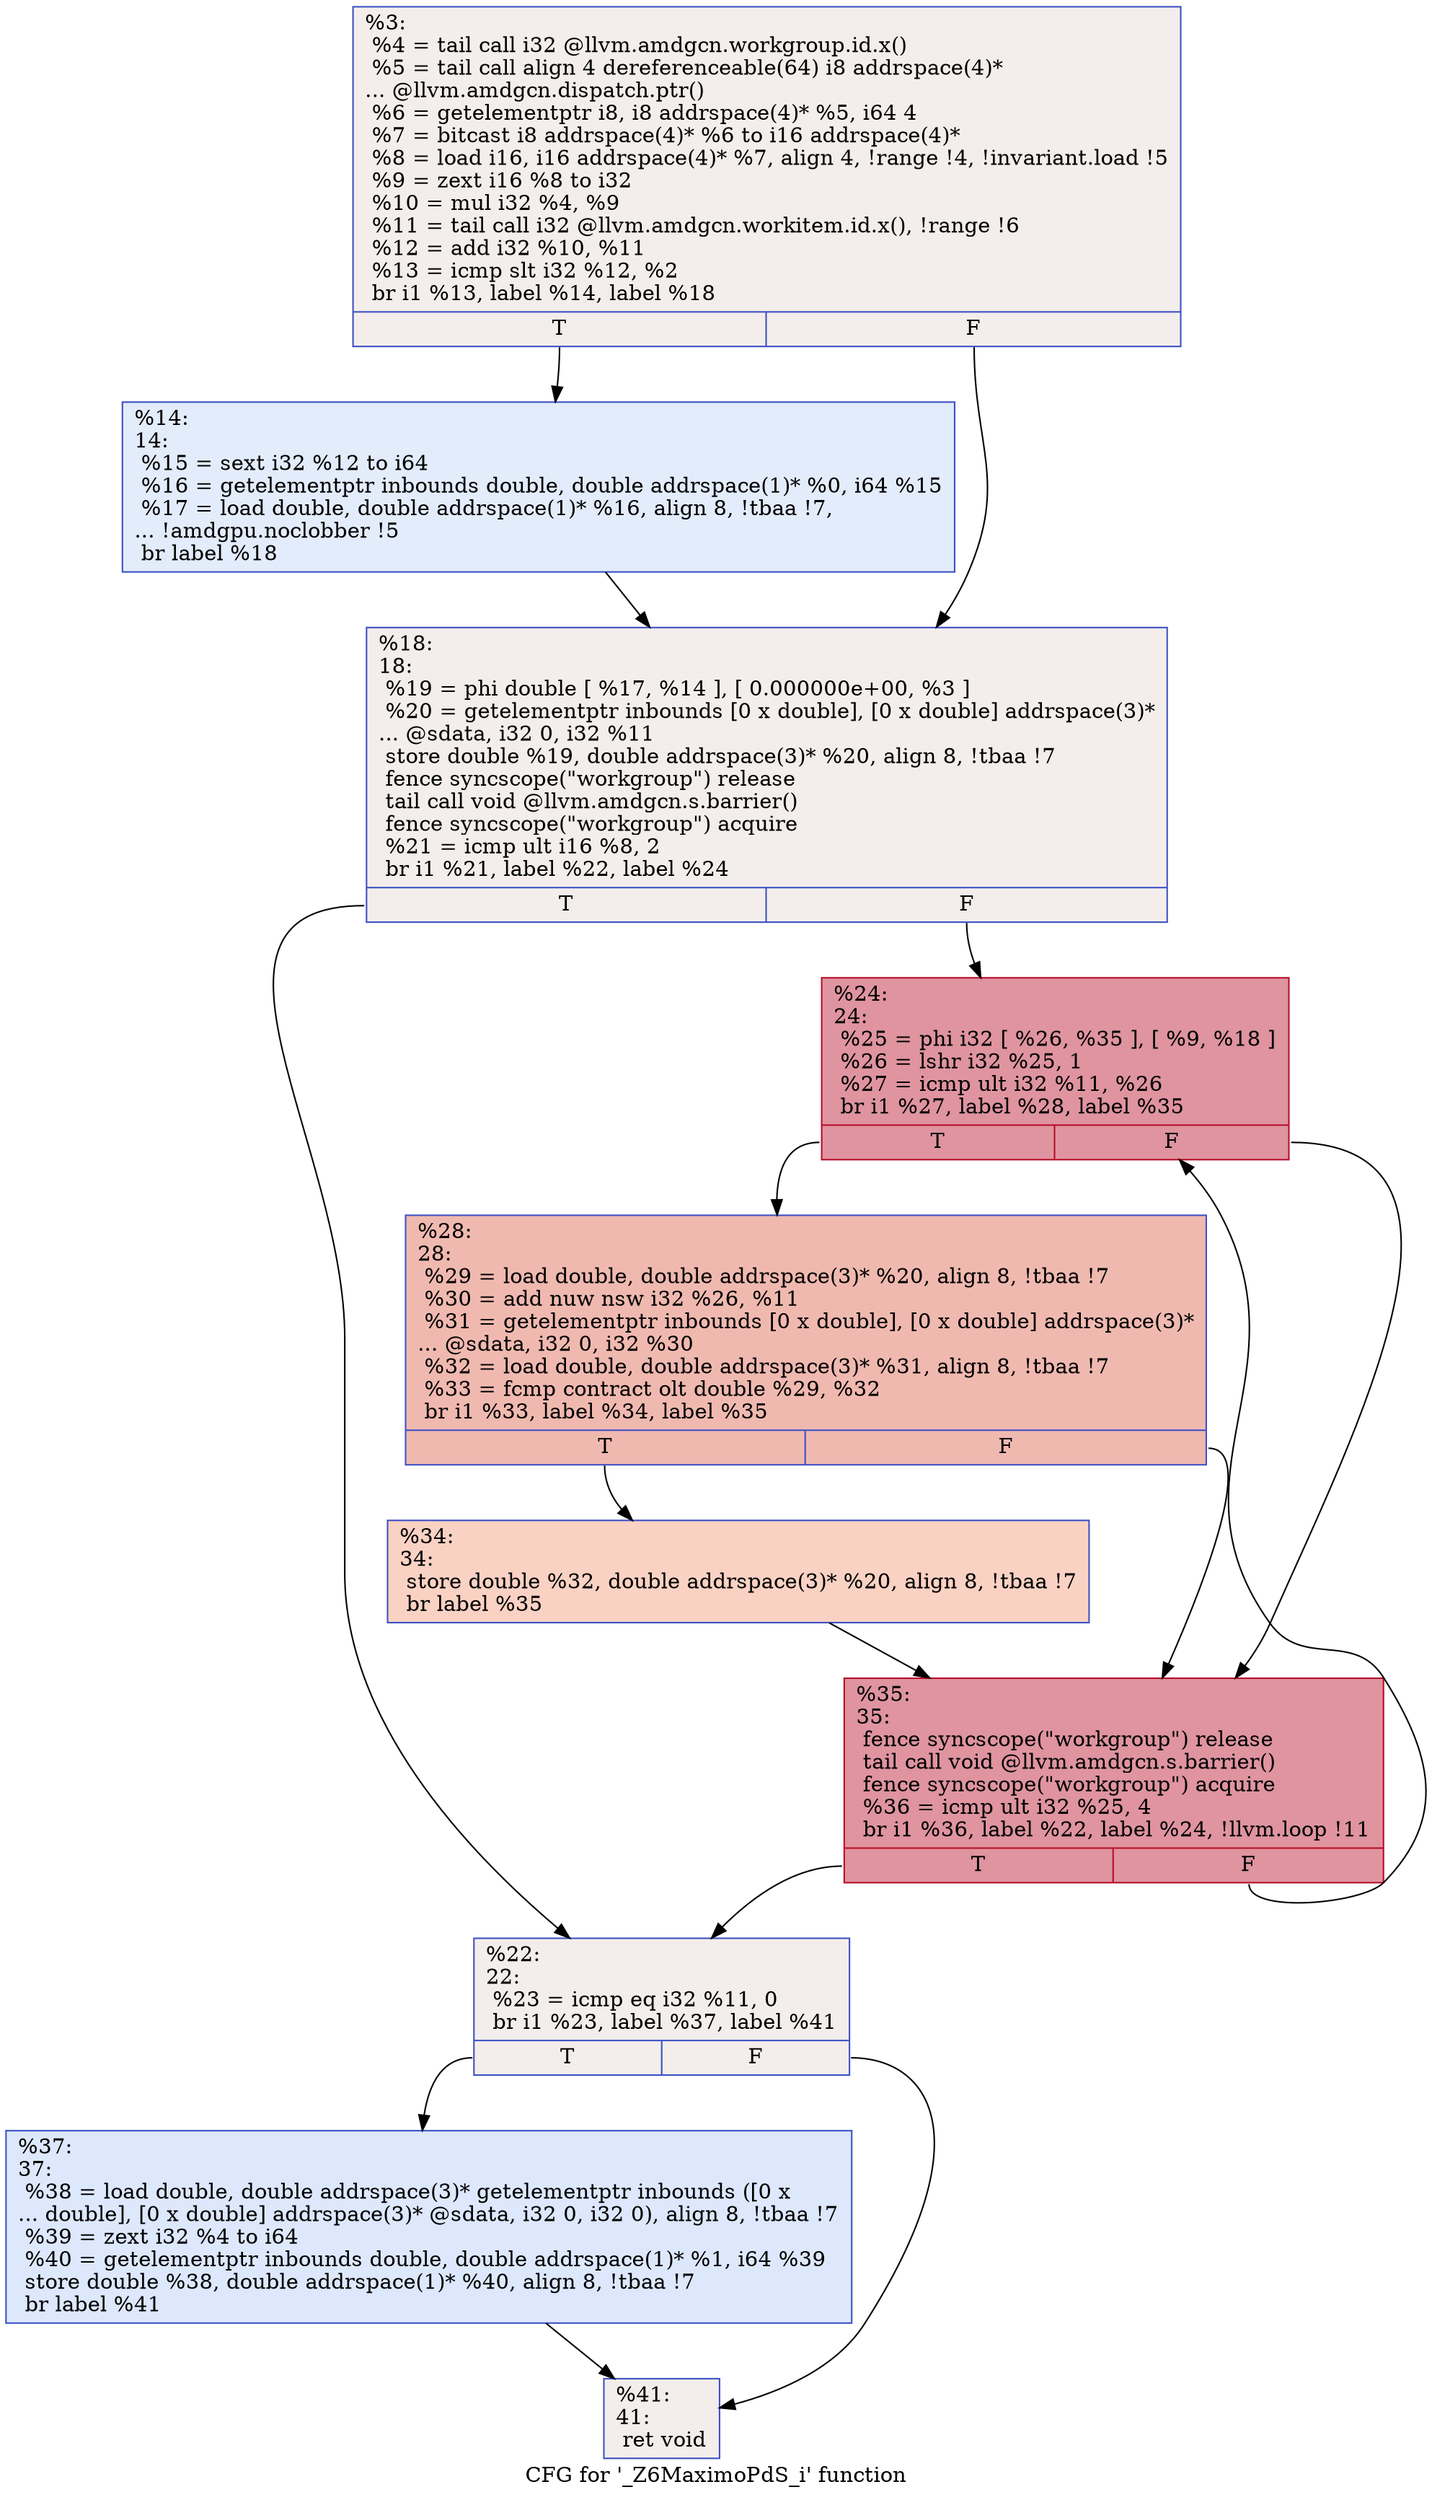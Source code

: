 digraph "CFG for '_Z6MaximoPdS_i' function" {
	label="CFG for '_Z6MaximoPdS_i' function";

	Node0x5852ea0 [shape=record,color="#3d50c3ff", style=filled, fillcolor="#e3d9d370",label="{%3:\l  %4 = tail call i32 @llvm.amdgcn.workgroup.id.x()\l  %5 = tail call align 4 dereferenceable(64) i8 addrspace(4)*\l... @llvm.amdgcn.dispatch.ptr()\l  %6 = getelementptr i8, i8 addrspace(4)* %5, i64 4\l  %7 = bitcast i8 addrspace(4)* %6 to i16 addrspace(4)*\l  %8 = load i16, i16 addrspace(4)* %7, align 4, !range !4, !invariant.load !5\l  %9 = zext i16 %8 to i32\l  %10 = mul i32 %4, %9\l  %11 = tail call i32 @llvm.amdgcn.workitem.id.x(), !range !6\l  %12 = add i32 %10, %11\l  %13 = icmp slt i32 %12, %2\l  br i1 %13, label %14, label %18\l|{<s0>T|<s1>F}}"];
	Node0x5852ea0:s0 -> Node0x5854db0;
	Node0x5852ea0:s1 -> Node0x5854e40;
	Node0x5854db0 [shape=record,color="#3d50c3ff", style=filled, fillcolor="#bfd3f670",label="{%14:\l14:                                               \l  %15 = sext i32 %12 to i64\l  %16 = getelementptr inbounds double, double addrspace(1)* %0, i64 %15\l  %17 = load double, double addrspace(1)* %16, align 8, !tbaa !7,\l... !amdgpu.noclobber !5\l  br label %18\l}"];
	Node0x5854db0 -> Node0x5854e40;
	Node0x5854e40 [shape=record,color="#3d50c3ff", style=filled, fillcolor="#e3d9d370",label="{%18:\l18:                                               \l  %19 = phi double [ %17, %14 ], [ 0.000000e+00, %3 ]\l  %20 = getelementptr inbounds [0 x double], [0 x double] addrspace(3)*\l... @sdata, i32 0, i32 %11\l  store double %19, double addrspace(3)* %20, align 8, !tbaa !7\l  fence syncscope(\"workgroup\") release\l  tail call void @llvm.amdgcn.s.barrier()\l  fence syncscope(\"workgroup\") acquire\l  %21 = icmp ult i16 %8, 2\l  br i1 %21, label %22, label %24\l|{<s0>T|<s1>F}}"];
	Node0x5854e40:s0 -> Node0x5856f60;
	Node0x5854e40:s1 -> Node0x5856ff0;
	Node0x5856f60 [shape=record,color="#3d50c3ff", style=filled, fillcolor="#e3d9d370",label="{%22:\l22:                                               \l  %23 = icmp eq i32 %11, 0\l  br i1 %23, label %37, label %41\l|{<s0>T|<s1>F}}"];
	Node0x5856f60:s0 -> Node0x58571c0;
	Node0x5856f60:s1 -> Node0x5857210;
	Node0x5856ff0 [shape=record,color="#b70d28ff", style=filled, fillcolor="#b70d2870",label="{%24:\l24:                                               \l  %25 = phi i32 [ %26, %35 ], [ %9, %18 ]\l  %26 = lshr i32 %25, 1\l  %27 = icmp ult i32 %11, %26\l  br i1 %27, label %28, label %35\l|{<s0>T|<s1>F}}"];
	Node0x5856ff0:s0 -> Node0x5857610;
	Node0x5856ff0:s1 -> Node0x5857380;
	Node0x5857610 [shape=record,color="#3d50c3ff", style=filled, fillcolor="#de614d70",label="{%28:\l28:                                               \l  %29 = load double, double addrspace(3)* %20, align 8, !tbaa !7\l  %30 = add nuw nsw i32 %26, %11\l  %31 = getelementptr inbounds [0 x double], [0 x double] addrspace(3)*\l... @sdata, i32 0, i32 %30\l  %32 = load double, double addrspace(3)* %31, align 8, !tbaa !7\l  %33 = fcmp contract olt double %29, %32\l  br i1 %33, label %34, label %35\l|{<s0>T|<s1>F}}"];
	Node0x5857610:s0 -> Node0x5855120;
	Node0x5857610:s1 -> Node0x5857380;
	Node0x5855120 [shape=record,color="#3d50c3ff", style=filled, fillcolor="#f4987a70",label="{%34:\l34:                                               \l  store double %32, double addrspace(3)* %20, align 8, !tbaa !7\l  br label %35\l}"];
	Node0x5855120 -> Node0x5857380;
	Node0x5857380 [shape=record,color="#b70d28ff", style=filled, fillcolor="#b70d2870",label="{%35:\l35:                                               \l  fence syncscope(\"workgroup\") release\l  tail call void @llvm.amdgcn.s.barrier()\l  fence syncscope(\"workgroup\") acquire\l  %36 = icmp ult i32 %25, 4\l  br i1 %36, label %22, label %24, !llvm.loop !11\l|{<s0>T|<s1>F}}"];
	Node0x5857380:s0 -> Node0x5856f60;
	Node0x5857380:s1 -> Node0x5856ff0;
	Node0x58571c0 [shape=record,color="#3d50c3ff", style=filled, fillcolor="#b2ccfb70",label="{%37:\l37:                                               \l  %38 = load double, double addrspace(3)* getelementptr inbounds ([0 x\l... double], [0 x double] addrspace(3)* @sdata, i32 0, i32 0), align 8, !tbaa !7\l  %39 = zext i32 %4 to i64\l  %40 = getelementptr inbounds double, double addrspace(1)* %1, i64 %39\l  store double %38, double addrspace(1)* %40, align 8, !tbaa !7\l  br label %41\l}"];
	Node0x58571c0 -> Node0x5857210;
	Node0x5857210 [shape=record,color="#3d50c3ff", style=filled, fillcolor="#e3d9d370",label="{%41:\l41:                                               \l  ret void\l}"];
}
